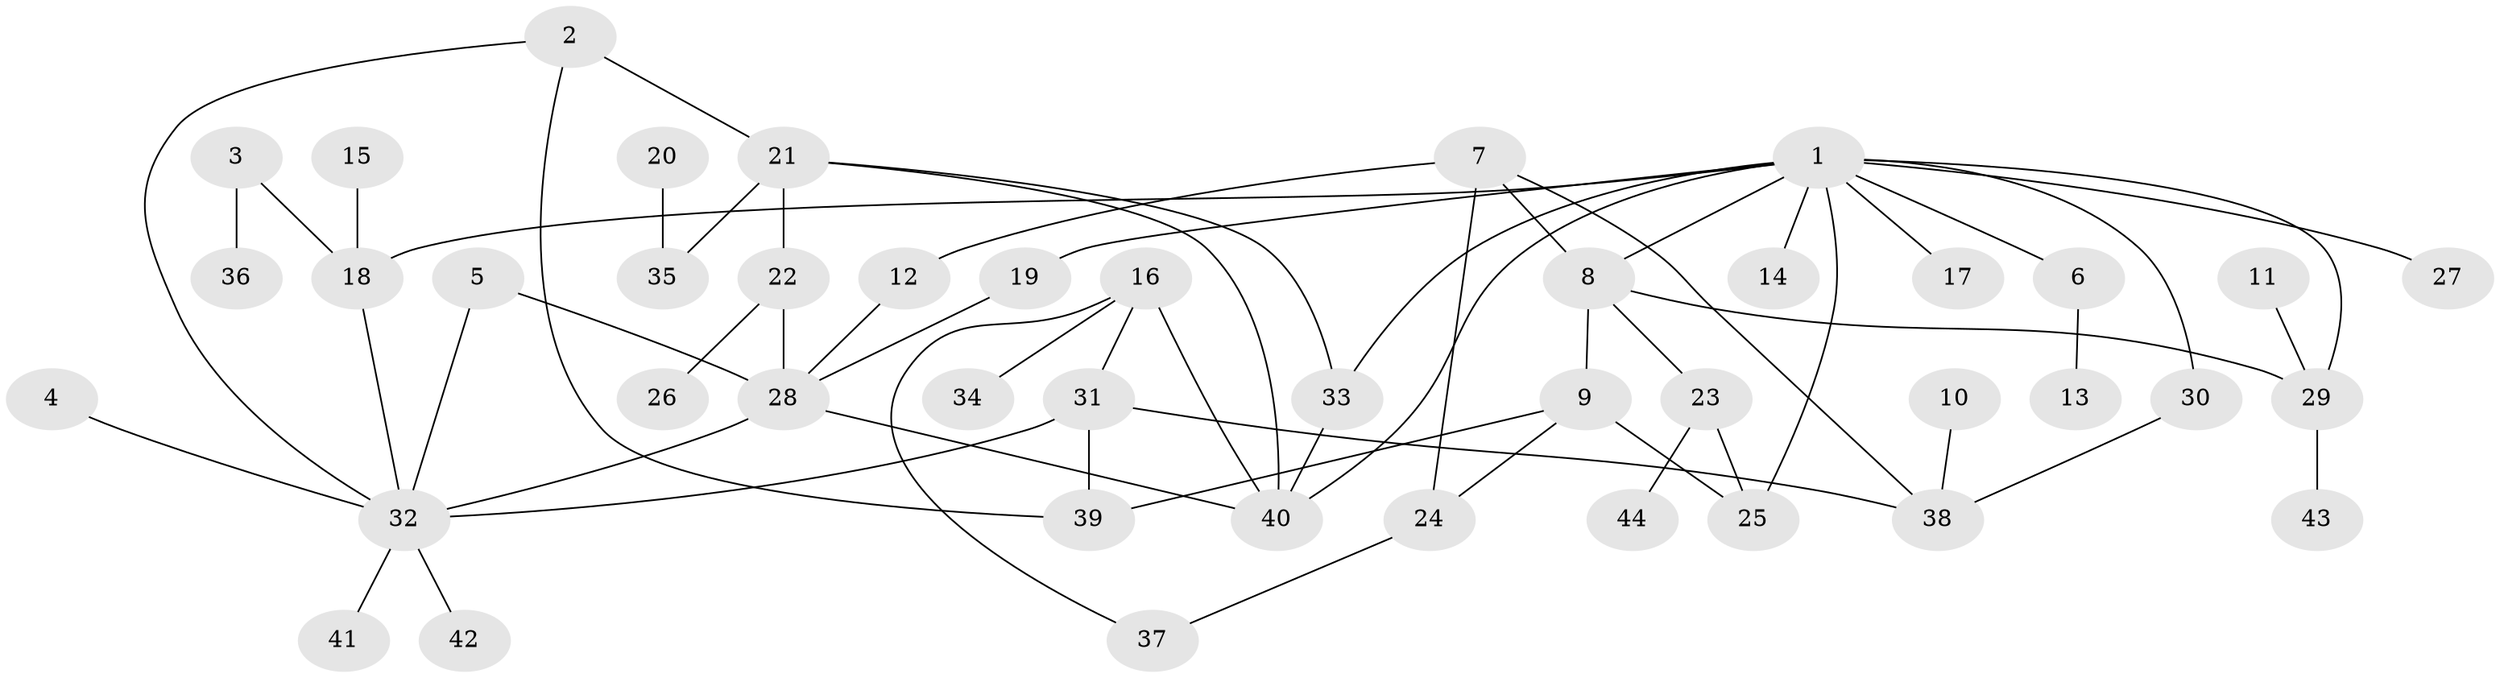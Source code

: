 // original degree distribution, {5: 0.05747126436781609, 8: 0.011494252873563218, 3: 0.12643678160919541, 6: 0.022988505747126436, 4: 0.13793103448275862, 2: 0.25287356321839083, 1: 0.3793103448275862, 7: 0.011494252873563218}
// Generated by graph-tools (version 1.1) at 2025/25/03/09/25 03:25:34]
// undirected, 44 vertices, 61 edges
graph export_dot {
graph [start="1"]
  node [color=gray90,style=filled];
  1;
  2;
  3;
  4;
  5;
  6;
  7;
  8;
  9;
  10;
  11;
  12;
  13;
  14;
  15;
  16;
  17;
  18;
  19;
  20;
  21;
  22;
  23;
  24;
  25;
  26;
  27;
  28;
  29;
  30;
  31;
  32;
  33;
  34;
  35;
  36;
  37;
  38;
  39;
  40;
  41;
  42;
  43;
  44;
  1 -- 6 [weight=1.0];
  1 -- 8 [weight=1.0];
  1 -- 14 [weight=1.0];
  1 -- 17 [weight=1.0];
  1 -- 18 [weight=1.0];
  1 -- 19 [weight=1.0];
  1 -- 25 [weight=1.0];
  1 -- 27 [weight=1.0];
  1 -- 29 [weight=1.0];
  1 -- 30 [weight=1.0];
  1 -- 33 [weight=1.0];
  1 -- 40 [weight=1.0];
  2 -- 21 [weight=1.0];
  2 -- 32 [weight=1.0];
  2 -- 39 [weight=1.0];
  3 -- 18 [weight=1.0];
  3 -- 36 [weight=1.0];
  4 -- 32 [weight=1.0];
  5 -- 28 [weight=1.0];
  5 -- 32 [weight=1.0];
  6 -- 13 [weight=1.0];
  7 -- 8 [weight=1.0];
  7 -- 12 [weight=1.0];
  7 -- 24 [weight=1.0];
  7 -- 38 [weight=1.0];
  8 -- 9 [weight=1.0];
  8 -- 23 [weight=1.0];
  8 -- 29 [weight=1.0];
  9 -- 24 [weight=1.0];
  9 -- 25 [weight=1.0];
  9 -- 39 [weight=1.0];
  10 -- 38 [weight=1.0];
  11 -- 29 [weight=1.0];
  12 -- 28 [weight=1.0];
  15 -- 18 [weight=1.0];
  16 -- 31 [weight=1.0];
  16 -- 34 [weight=1.0];
  16 -- 37 [weight=1.0];
  16 -- 40 [weight=1.0];
  18 -- 32 [weight=1.0];
  19 -- 28 [weight=1.0];
  20 -- 35 [weight=1.0];
  21 -- 22 [weight=1.0];
  21 -- 33 [weight=1.0];
  21 -- 35 [weight=1.0];
  21 -- 40 [weight=1.0];
  22 -- 26 [weight=1.0];
  22 -- 28 [weight=1.0];
  23 -- 25 [weight=1.0];
  23 -- 44 [weight=1.0];
  24 -- 37 [weight=1.0];
  28 -- 32 [weight=1.0];
  28 -- 40 [weight=1.0];
  29 -- 43 [weight=1.0];
  30 -- 38 [weight=1.0];
  31 -- 32 [weight=1.0];
  31 -- 38 [weight=1.0];
  31 -- 39 [weight=1.0];
  32 -- 41 [weight=1.0];
  32 -- 42 [weight=1.0];
  33 -- 40 [weight=2.0];
}
